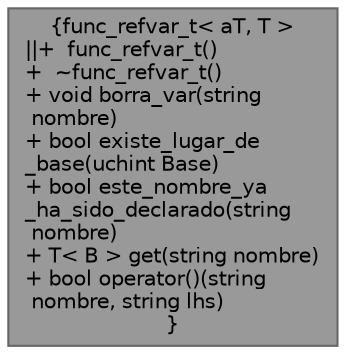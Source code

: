 digraph "func_refvar_t&lt; aT, T &gt;"
{
 // INTERACTIVE_SVG=YES
 // LATEX_PDF_SIZE
  bgcolor="transparent";
  edge [fontname=Helvetica,fontsize=10,labelfontname=Helvetica,labelfontsize=10];
  node [fontname=Helvetica,fontsize=10,shape=box,height=0.2,width=0.4];
  Node1 [label="{func_refvar_t\< aT, T \>\n||+  func_refvar_t()\l+  ~func_refvar_t()\l+ void borra_var(string\l nombre)\l+ bool existe_lugar_de\l_base(uchint Base)\l+ bool este_nombre_ya\l_ha_sido_declarado(string\l nombre)\l+ T\< B \> get(string nombre)\l+ bool operator()(string\l nombre, string lhs)\l}",height=0.2,width=0.4,color="gray40", fillcolor="grey60", style="filled", fontcolor="black",tooltip=" "];
}
